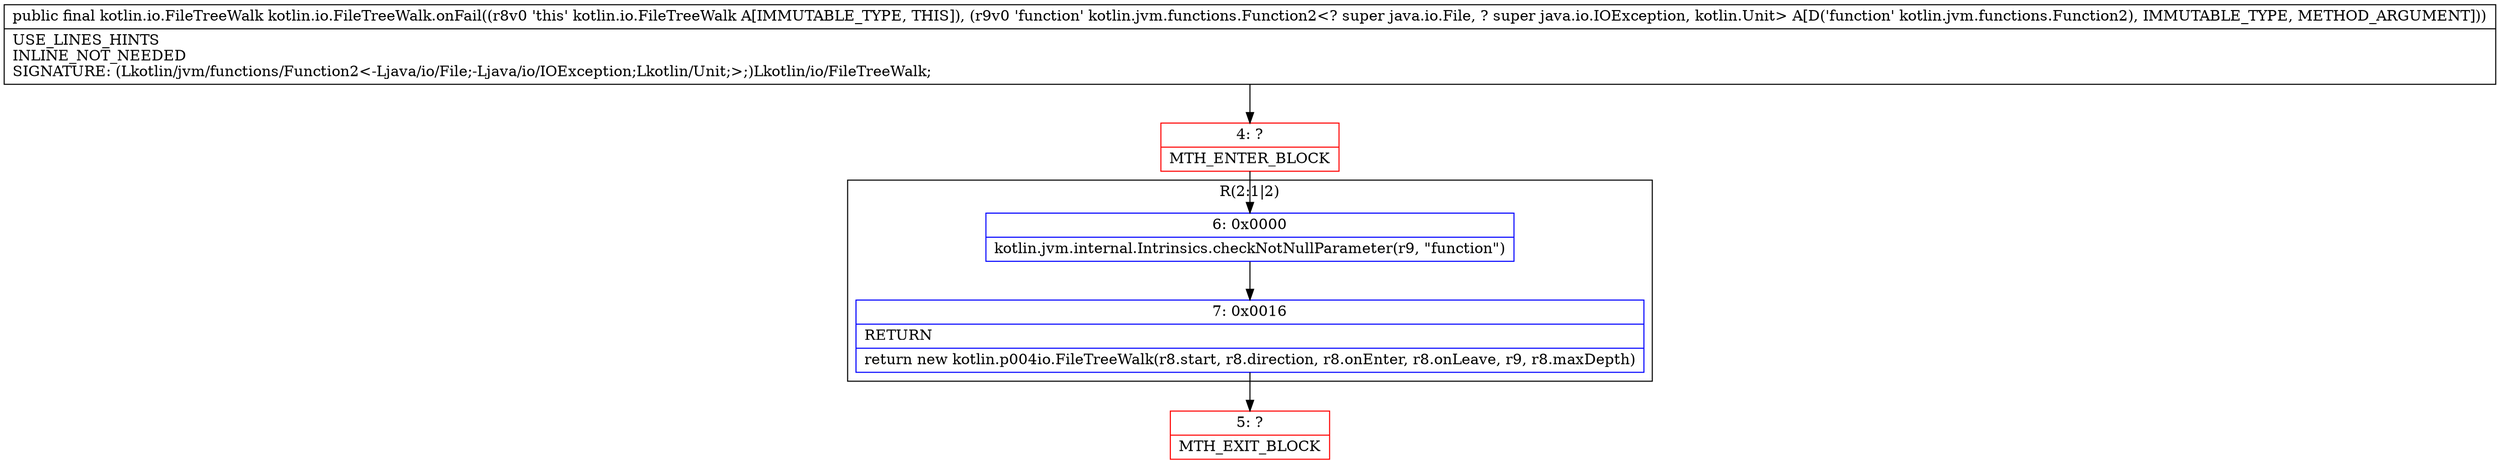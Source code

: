 digraph "CFG forkotlin.io.FileTreeWalk.onFail(Lkotlin\/jvm\/functions\/Function2;)Lkotlin\/io\/FileTreeWalk;" {
subgraph cluster_Region_2015929184 {
label = "R(2:1|2)";
node [shape=record,color=blue];
Node_6 [shape=record,label="{6\:\ 0x0000|kotlin.jvm.internal.Intrinsics.checkNotNullParameter(r9, \"function\")\l}"];
Node_7 [shape=record,label="{7\:\ 0x0016|RETURN\l|return new kotlin.p004io.FileTreeWalk(r8.start, r8.direction, r8.onEnter, r8.onLeave, r9, r8.maxDepth)\l}"];
}
Node_4 [shape=record,color=red,label="{4\:\ ?|MTH_ENTER_BLOCK\l}"];
Node_5 [shape=record,color=red,label="{5\:\ ?|MTH_EXIT_BLOCK\l}"];
MethodNode[shape=record,label="{public final kotlin.io.FileTreeWalk kotlin.io.FileTreeWalk.onFail((r8v0 'this' kotlin.io.FileTreeWalk A[IMMUTABLE_TYPE, THIS]), (r9v0 'function' kotlin.jvm.functions.Function2\<? super java.io.File, ? super java.io.IOException, kotlin.Unit\> A[D('function' kotlin.jvm.functions.Function2), IMMUTABLE_TYPE, METHOD_ARGUMENT]))  | USE_LINES_HINTS\lINLINE_NOT_NEEDED\lSIGNATURE: (Lkotlin\/jvm\/functions\/Function2\<\-Ljava\/io\/File;\-Ljava\/io\/IOException;Lkotlin\/Unit;\>;)Lkotlin\/io\/FileTreeWalk;\l}"];
MethodNode -> Node_4;Node_6 -> Node_7;
Node_7 -> Node_5;
Node_4 -> Node_6;
}


